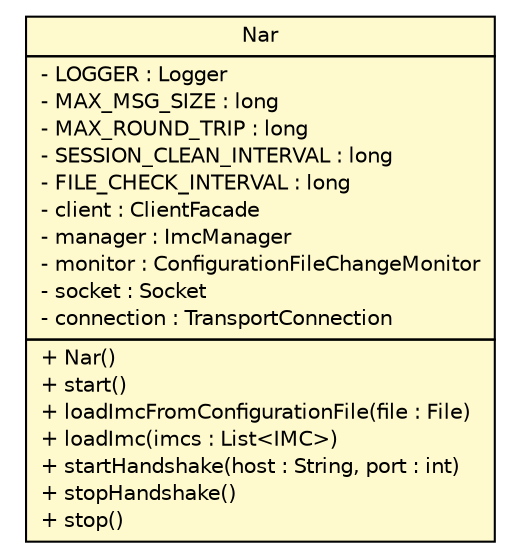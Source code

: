 #!/usr/local/bin/dot
#
# Class diagram 
# Generated by UMLGraph version R5_6 (http://www.umlgraph.org/)
#

digraph G {
	edge [fontname="Helvetica",fontsize=10,labelfontname="Helvetica",labelfontsize=10];
	node [fontname="Helvetica",fontsize=10,shape=plaintext];
	nodesep=0.25;
	ranksep=0.5;
	// de.hsbremen.tc.tnc.examples.nar.Nar
	c9 [label=<<table title="de.hsbremen.tc.tnc.examples.nar.Nar" border="0" cellborder="1" cellspacing="0" cellpadding="2" port="p" bgcolor="lemonChiffon" href="./Nar.html">
		<tr><td><table border="0" cellspacing="0" cellpadding="1">
<tr><td align="center" balign="center"> Nar </td></tr>
		</table></td></tr>
		<tr><td><table border="0" cellspacing="0" cellpadding="1">
<tr><td align="left" balign="left"> - LOGGER : Logger </td></tr>
<tr><td align="left" balign="left"> - MAX_MSG_SIZE : long </td></tr>
<tr><td align="left" balign="left"> - MAX_ROUND_TRIP : long </td></tr>
<tr><td align="left" balign="left"> - SESSION_CLEAN_INTERVAL : long </td></tr>
<tr><td align="left" balign="left"> - FILE_CHECK_INTERVAL : long </td></tr>
<tr><td align="left" balign="left"> - client : ClientFacade </td></tr>
<tr><td align="left" balign="left"> - manager : ImcManager </td></tr>
<tr><td align="left" balign="left"> - monitor : ConfigurationFileChangeMonitor </td></tr>
<tr><td align="left" balign="left"> - socket : Socket </td></tr>
<tr><td align="left" balign="left"> - connection : TransportConnection </td></tr>
		</table></td></tr>
		<tr><td><table border="0" cellspacing="0" cellpadding="1">
<tr><td align="left" balign="left"> + Nar() </td></tr>
<tr><td align="left" balign="left"> + start() </td></tr>
<tr><td align="left" balign="left"> + loadImcFromConfigurationFile(file : File) </td></tr>
<tr><td align="left" balign="left"> + loadImc(imcs : List&lt;IMC&gt;) </td></tr>
<tr><td align="left" balign="left"> + startHandshake(host : String, port : int) </td></tr>
<tr><td align="left" balign="left"> + stopHandshake() </td></tr>
<tr><td align="left" balign="left"> + stop() </td></tr>
		</table></td></tr>
		</table>>, URL="./Nar.html", fontname="Helvetica", fontcolor="black", fontsize=10.0];
}

